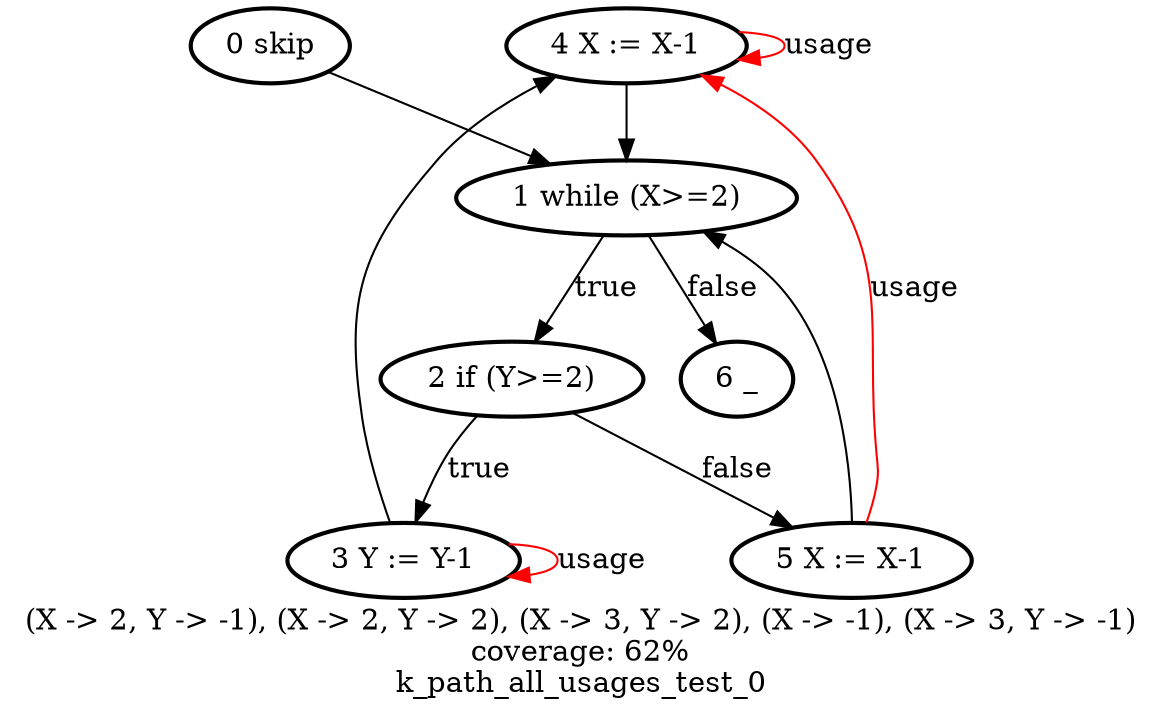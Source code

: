 digraph k_path_all_usages_test_0 {
	label = "(X -> 2, Y -> -1), (X -> 2, Y -> 2), (X -> 3, Y -> 2), (X -> -1), (X -> 3, Y -> -1)
coverage: 62%
k_path_all_usages_test_0"
	"4 X := X-1" -> "1 while (X>=2)"
	"2 if (Y>=2)" -> "5 X := X-1" [label = false]
	"1 while (X>=2)" -> "2 if (Y>=2)" [label = true]
	"3 Y := Y-1" -> "3 Y := Y-1" [label = usage, color = red]
	"4 X := X-1" [style = bold]
	"2 if (Y>=2)" -> "3 Y := Y-1" [label = true]
	"3 Y := Y-1" [style = bold]
	"5 X := X-1" -> "1 while (X>=2)"
	"3 Y := Y-1" -> "4 X := X-1"
	"5 X := X-1" [style = bold]
	"2 if (Y>=2)" [style = bold]
	"6 _" [style = bold]
	"1 while (X>=2)" [style = bold]
	"0 skip" [style = bold]
	"0 skip" -> "1 while (X>=2)"
	"4 X := X-1" -> "4 X := X-1" [label = usage, color = red]
	"1 while (X>=2)" -> "6 _" [label = false]
	"5 X := X-1" -> "4 X := X-1" [label = usage, color = red]
}